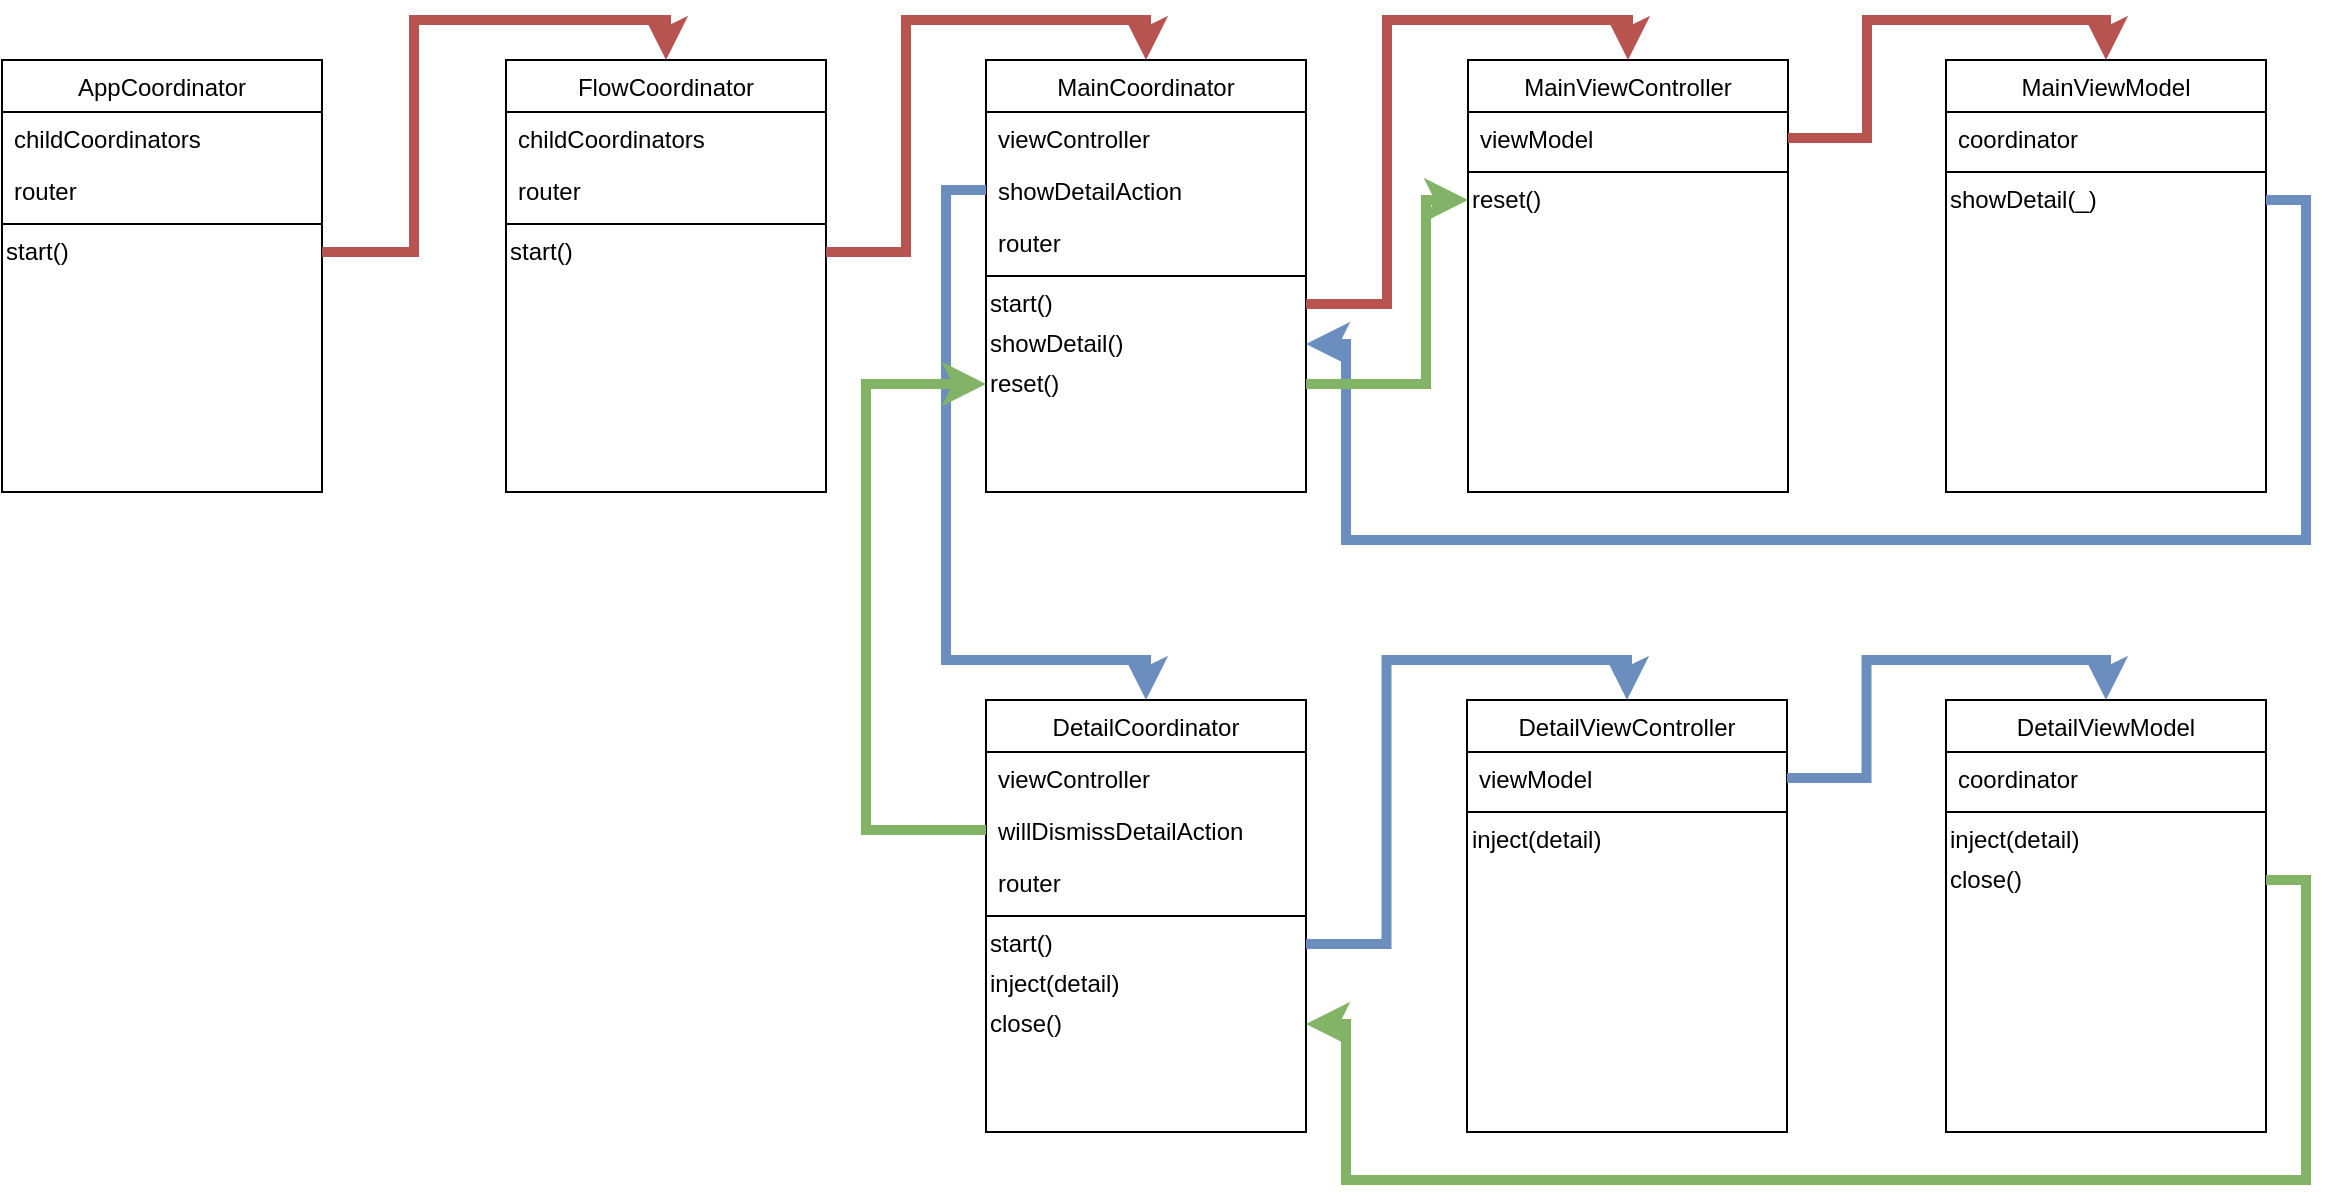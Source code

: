 <mxfile version="14.8.2" type="google"><diagram id="C5RBs43oDa-KdzZeNtuy" name="Page-1"><mxGraphModel dx="1577" dy="747" grid="1" gridSize="10" guides="1" tooltips="1" connect="1" arrows="1" fold="1" page="1" pageScale="1" pageWidth="827" pageHeight="1169" math="0" shadow="0"><root><mxCell id="WIyWlLk6GJQsqaUBKTNV-0"/><mxCell id="WIyWlLk6GJQsqaUBKTNV-1" parent="WIyWlLk6GJQsqaUBKTNV-0"/><mxCell id="zkfFHV4jXpPFQw0GAbJ--17" value="AppCoordinator" style="swimlane;fontStyle=0;align=center;verticalAlign=top;childLayout=stackLayout;horizontal=1;startSize=26;horizontalStack=0;resizeParent=1;resizeLast=0;collapsible=1;marginBottom=0;rounded=0;shadow=0;strokeWidth=1;" parent="WIyWlLk6GJQsqaUBKTNV-1" vertex="1"><mxGeometry x="508" y="120" width="160" height="216" as="geometry"><mxRectangle x="550" y="140" width="160" height="26" as="alternateBounds"/></mxGeometry></mxCell><mxCell id="zkfFHV4jXpPFQw0GAbJ--18" value="childCoordinators" style="text;align=left;verticalAlign=top;spacingLeft=4;spacingRight=4;overflow=hidden;rotatable=0;points=[[0,0.5],[1,0.5]];portConstraint=eastwest;" parent="zkfFHV4jXpPFQw0GAbJ--17" vertex="1"><mxGeometry y="26" width="160" height="26" as="geometry"/></mxCell><mxCell id="SY-Rbjt2_vjkwWHA4zrH-46" value="router" style="text;align=left;verticalAlign=top;spacingLeft=4;spacingRight=4;overflow=hidden;rotatable=0;points=[[0,0.5],[1,0.5]];portConstraint=eastwest;" vertex="1" parent="zkfFHV4jXpPFQw0GAbJ--17"><mxGeometry y="52" width="160" height="26" as="geometry"/></mxCell><mxCell id="zkfFHV4jXpPFQw0GAbJ--23" value="" style="line;html=1;strokeWidth=1;align=left;verticalAlign=middle;spacingTop=-1;spacingLeft=3;spacingRight=3;rotatable=0;labelPosition=right;points=[];portConstraint=eastwest;" parent="zkfFHV4jXpPFQw0GAbJ--17" vertex="1"><mxGeometry y="78" width="160" height="8" as="geometry"/></mxCell><mxCell id="SY-Rbjt2_vjkwWHA4zrH-12" value="start()" style="text;html=1;align=left;verticalAlign=middle;resizable=0;points=[];autosize=1;strokeColor=none;" vertex="1" parent="zkfFHV4jXpPFQw0GAbJ--17"><mxGeometry y="86" width="160" height="20" as="geometry"/></mxCell><mxCell id="SY-Rbjt2_vjkwWHA4zrH-0" value="FlowCoordinator" style="swimlane;fontStyle=0;align=center;verticalAlign=top;childLayout=stackLayout;horizontal=1;startSize=26;horizontalStack=0;resizeParent=1;resizeLast=0;collapsible=1;marginBottom=0;rounded=0;shadow=0;strokeWidth=1;" vertex="1" parent="WIyWlLk6GJQsqaUBKTNV-1"><mxGeometry x="760" y="120" width="160" height="216" as="geometry"><mxRectangle x="550" y="140" width="160" height="26" as="alternateBounds"/></mxGeometry></mxCell><mxCell id="SY-Rbjt2_vjkwWHA4zrH-1" value="childCoordinators" style="text;align=left;verticalAlign=top;spacingLeft=4;spacingRight=4;overflow=hidden;rotatable=0;points=[[0,0.5],[1,0.5]];portConstraint=eastwest;" vertex="1" parent="SY-Rbjt2_vjkwWHA4zrH-0"><mxGeometry y="26" width="160" height="26" as="geometry"/></mxCell><mxCell id="SY-Rbjt2_vjkwWHA4zrH-47" value="router" style="text;align=left;verticalAlign=top;spacingLeft=4;spacingRight=4;overflow=hidden;rotatable=0;points=[[0,0.5],[1,0.5]];portConstraint=eastwest;" vertex="1" parent="SY-Rbjt2_vjkwWHA4zrH-0"><mxGeometry y="52" width="160" height="26" as="geometry"/></mxCell><mxCell id="SY-Rbjt2_vjkwWHA4zrH-2" value="" style="line;html=1;strokeWidth=1;align=left;verticalAlign=middle;spacingTop=-1;spacingLeft=3;spacingRight=3;rotatable=0;labelPosition=right;points=[];portConstraint=eastwest;" vertex="1" parent="SY-Rbjt2_vjkwWHA4zrH-0"><mxGeometry y="78" width="160" height="8" as="geometry"/></mxCell><mxCell id="SY-Rbjt2_vjkwWHA4zrH-13" value="start()" style="text;html=1;align=left;verticalAlign=middle;resizable=0;points=[];autosize=1;strokeColor=none;" vertex="1" parent="SY-Rbjt2_vjkwWHA4zrH-0"><mxGeometry y="86" width="160" height="20" as="geometry"/></mxCell><mxCell id="SY-Rbjt2_vjkwWHA4zrH-3" value="MainCoordinator" style="swimlane;fontStyle=0;align=center;verticalAlign=top;childLayout=stackLayout;horizontal=1;startSize=26;horizontalStack=0;resizeParent=1;resizeLast=0;collapsible=1;marginBottom=0;rounded=0;shadow=0;strokeWidth=1;" vertex="1" parent="WIyWlLk6GJQsqaUBKTNV-1"><mxGeometry x="1000" y="120" width="160" height="216" as="geometry"><mxRectangle x="550" y="140" width="160" height="26" as="alternateBounds"/></mxGeometry></mxCell><mxCell id="SY-Rbjt2_vjkwWHA4zrH-4" value="viewController" style="text;align=left;verticalAlign=top;spacingLeft=4;spacingRight=4;overflow=hidden;rotatable=0;points=[[0,0.5],[1,0.5]];portConstraint=eastwest;" vertex="1" parent="SY-Rbjt2_vjkwWHA4zrH-3"><mxGeometry y="26" width="160" height="26" as="geometry"/></mxCell><mxCell id="SY-Rbjt2_vjkwWHA4zrH-31" value="showDetailAction" style="text;align=left;verticalAlign=top;spacingLeft=4;spacingRight=4;overflow=hidden;rotatable=0;points=[[0,0.5],[1,0.5]];portConstraint=eastwest;" vertex="1" parent="SY-Rbjt2_vjkwWHA4zrH-3"><mxGeometry y="52" width="160" height="26" as="geometry"/></mxCell><mxCell id="SY-Rbjt2_vjkwWHA4zrH-48" value="router" style="text;align=left;verticalAlign=top;spacingLeft=4;spacingRight=4;overflow=hidden;rotatable=0;points=[[0,0.5],[1,0.5]];portConstraint=eastwest;" vertex="1" parent="SY-Rbjt2_vjkwWHA4zrH-3"><mxGeometry y="78" width="160" height="26" as="geometry"/></mxCell><mxCell id="SY-Rbjt2_vjkwWHA4zrH-5" value="" style="line;html=1;strokeWidth=1;align=left;verticalAlign=middle;spacingTop=-1;spacingLeft=3;spacingRight=3;rotatable=0;labelPosition=right;points=[];portConstraint=eastwest;" vertex="1" parent="SY-Rbjt2_vjkwWHA4zrH-3"><mxGeometry y="104" width="160" height="8" as="geometry"/></mxCell><mxCell id="SY-Rbjt2_vjkwWHA4zrH-33" value="start()" style="text;html=1;align=left;verticalAlign=middle;resizable=0;points=[];autosize=1;strokeColor=none;" vertex="1" parent="SY-Rbjt2_vjkwWHA4zrH-3"><mxGeometry y="112" width="160" height="20" as="geometry"/></mxCell><mxCell id="SY-Rbjt2_vjkwWHA4zrH-35" value="showDetail()" style="text;html=1;align=left;verticalAlign=middle;resizable=0;points=[];autosize=1;strokeColor=none;" vertex="1" parent="SY-Rbjt2_vjkwWHA4zrH-3"><mxGeometry y="132" width="160" height="20" as="geometry"/></mxCell><mxCell id="SY-Rbjt2_vjkwWHA4zrH-36" value="reset()" style="text;html=1;align=left;verticalAlign=middle;resizable=0;points=[];autosize=1;strokeColor=none;" vertex="1" parent="SY-Rbjt2_vjkwWHA4zrH-3"><mxGeometry y="152" width="160" height="20" as="geometry"/></mxCell><mxCell id="SY-Rbjt2_vjkwWHA4zrH-6" value="MainViewController" style="swimlane;fontStyle=0;align=center;verticalAlign=top;childLayout=stackLayout;horizontal=1;startSize=26;horizontalStack=0;resizeParent=1;resizeLast=0;collapsible=1;marginBottom=0;rounded=0;shadow=0;strokeWidth=1;" vertex="1" parent="WIyWlLk6GJQsqaUBKTNV-1"><mxGeometry x="1241" y="120" width="160" height="216" as="geometry"><mxRectangle x="550" y="140" width="160" height="26" as="alternateBounds"/></mxGeometry></mxCell><mxCell id="SY-Rbjt2_vjkwWHA4zrH-7" value="viewModel" style="text;align=left;verticalAlign=top;spacingLeft=4;spacingRight=4;overflow=hidden;rotatable=0;points=[[0,0.5],[1,0.5]];portConstraint=eastwest;" vertex="1" parent="SY-Rbjt2_vjkwWHA4zrH-6"><mxGeometry y="26" width="160" height="26" as="geometry"/></mxCell><mxCell id="SY-Rbjt2_vjkwWHA4zrH-8" value="" style="line;html=1;strokeWidth=1;align=left;verticalAlign=middle;spacingTop=-1;spacingLeft=3;spacingRight=3;rotatable=0;labelPosition=right;points=[];portConstraint=eastwest;" vertex="1" parent="SY-Rbjt2_vjkwWHA4zrH-6"><mxGeometry y="52" width="160" height="8" as="geometry"/></mxCell><mxCell id="SY-Rbjt2_vjkwWHA4zrH-39" value="reset()" style="text;html=1;align=left;verticalAlign=middle;resizable=0;points=[];autosize=1;strokeColor=none;" vertex="1" parent="SY-Rbjt2_vjkwWHA4zrH-6"><mxGeometry y="60" width="160" height="20" as="geometry"/></mxCell><mxCell id="SY-Rbjt2_vjkwWHA4zrH-9" value="MainViewModel" style="swimlane;fontStyle=0;align=center;verticalAlign=top;childLayout=stackLayout;horizontal=1;startSize=26;horizontalStack=0;resizeParent=1;resizeLast=0;collapsible=1;marginBottom=0;rounded=0;shadow=0;strokeWidth=1;" vertex="1" parent="WIyWlLk6GJQsqaUBKTNV-1"><mxGeometry x="1480" y="120" width="160" height="216" as="geometry"><mxRectangle x="550" y="140" width="160" height="26" as="alternateBounds"/></mxGeometry></mxCell><mxCell id="SY-Rbjt2_vjkwWHA4zrH-10" value="coordinator" style="text;align=left;verticalAlign=top;spacingLeft=4;spacingRight=4;overflow=hidden;rotatable=0;points=[[0,0.5],[1,0.5]];portConstraint=eastwest;" vertex="1" parent="SY-Rbjt2_vjkwWHA4zrH-9"><mxGeometry y="26" width="160" height="26" as="geometry"/></mxCell><mxCell id="SY-Rbjt2_vjkwWHA4zrH-11" value="" style="line;html=1;strokeWidth=1;align=left;verticalAlign=middle;spacingTop=-1;spacingLeft=3;spacingRight=3;rotatable=0;labelPosition=right;points=[];portConstraint=eastwest;" vertex="1" parent="SY-Rbjt2_vjkwWHA4zrH-9"><mxGeometry y="52" width="160" height="8" as="geometry"/></mxCell><mxCell id="SY-Rbjt2_vjkwWHA4zrH-41" value="showDetail(_)" style="text;html=1;align=left;verticalAlign=middle;resizable=0;points=[];autosize=1;strokeColor=none;" vertex="1" parent="SY-Rbjt2_vjkwWHA4zrH-9"><mxGeometry y="60" width="160" height="20" as="geometry"/></mxCell><mxCell id="SY-Rbjt2_vjkwWHA4zrH-14" style="edgeStyle=orthogonalEdgeStyle;rounded=0;orthogonalLoop=1;jettySize=auto;html=1;entryX=0.5;entryY=0;entryDx=0;entryDy=0;entryPerimeter=0;fillColor=#f8cecc;strokeColor=#b85450;strokeWidth=5;" edge="1" parent="WIyWlLk6GJQsqaUBKTNV-1" source="SY-Rbjt2_vjkwWHA4zrH-12" target="SY-Rbjt2_vjkwWHA4zrH-0"><mxGeometry relative="1" as="geometry"/></mxCell><mxCell id="SY-Rbjt2_vjkwWHA4zrH-15" value="DetailCoordinator" style="swimlane;fontStyle=0;align=center;verticalAlign=top;childLayout=stackLayout;horizontal=1;startSize=26;horizontalStack=0;resizeParent=1;resizeLast=0;collapsible=1;marginBottom=0;rounded=0;shadow=0;strokeWidth=1;" vertex="1" parent="WIyWlLk6GJQsqaUBKTNV-1"><mxGeometry x="1000" y="440" width="160" height="216" as="geometry"><mxRectangle x="550" y="140" width="160" height="26" as="alternateBounds"/></mxGeometry></mxCell><mxCell id="SY-Rbjt2_vjkwWHA4zrH-16" value="viewController" style="text;align=left;verticalAlign=top;spacingLeft=4;spacingRight=4;overflow=hidden;rotatable=0;points=[[0,0.5],[1,0.5]];portConstraint=eastwest;" vertex="1" parent="SY-Rbjt2_vjkwWHA4zrH-15"><mxGeometry y="26" width="160" height="26" as="geometry"/></mxCell><mxCell id="SY-Rbjt2_vjkwWHA4zrH-32" value="willDismissDetailAction" style="text;align=left;verticalAlign=top;spacingLeft=4;spacingRight=4;overflow=hidden;rotatable=0;points=[[0,0.5],[1,0.5]];portConstraint=eastwest;" vertex="1" parent="SY-Rbjt2_vjkwWHA4zrH-15"><mxGeometry y="52" width="160" height="26" as="geometry"/></mxCell><mxCell id="SY-Rbjt2_vjkwWHA4zrH-49" value="router" style="text;align=left;verticalAlign=top;spacingLeft=4;spacingRight=4;overflow=hidden;rotatable=0;points=[[0,0.5],[1,0.5]];portConstraint=eastwest;" vertex="1" parent="SY-Rbjt2_vjkwWHA4zrH-15"><mxGeometry y="78" width="160" height="26" as="geometry"/></mxCell><mxCell id="SY-Rbjt2_vjkwWHA4zrH-17" value="" style="line;html=1;strokeWidth=1;align=left;verticalAlign=middle;spacingTop=-1;spacingLeft=3;spacingRight=3;rotatable=0;labelPosition=right;points=[];portConstraint=eastwest;" vertex="1" parent="SY-Rbjt2_vjkwWHA4zrH-15"><mxGeometry y="104" width="160" height="8" as="geometry"/></mxCell><mxCell id="SY-Rbjt2_vjkwWHA4zrH-34" value="start()" style="text;html=1;align=left;verticalAlign=middle;resizable=0;points=[];autosize=1;strokeColor=none;" vertex="1" parent="SY-Rbjt2_vjkwWHA4zrH-15"><mxGeometry y="112" width="160" height="20" as="geometry"/></mxCell><mxCell id="SY-Rbjt2_vjkwWHA4zrH-38" value="inject(detail)" style="text;html=1;align=left;verticalAlign=middle;resizable=0;points=[];autosize=1;strokeColor=none;" vertex="1" parent="SY-Rbjt2_vjkwWHA4zrH-15"><mxGeometry y="132" width="160" height="20" as="geometry"/></mxCell><mxCell id="SY-Rbjt2_vjkwWHA4zrH-42" value="close()" style="text;html=1;align=left;verticalAlign=middle;resizable=0;points=[];autosize=1;strokeColor=none;" vertex="1" parent="SY-Rbjt2_vjkwWHA4zrH-15"><mxGeometry y="152" width="160" height="20" as="geometry"/></mxCell><mxCell id="SY-Rbjt2_vjkwWHA4zrH-18" value="DetailViewController" style="swimlane;fontStyle=0;align=center;verticalAlign=top;childLayout=stackLayout;horizontal=1;startSize=26;horizontalStack=0;resizeParent=1;resizeLast=0;collapsible=1;marginBottom=0;rounded=0;shadow=0;strokeWidth=1;" vertex="1" parent="WIyWlLk6GJQsqaUBKTNV-1"><mxGeometry x="1240.5" y="440" width="160" height="216" as="geometry"><mxRectangle x="550" y="140" width="160" height="26" as="alternateBounds"/></mxGeometry></mxCell><mxCell id="SY-Rbjt2_vjkwWHA4zrH-19" value="viewModel" style="text;align=left;verticalAlign=top;spacingLeft=4;spacingRight=4;overflow=hidden;rotatable=0;points=[[0,0.5],[1,0.5]];portConstraint=eastwest;" vertex="1" parent="SY-Rbjt2_vjkwWHA4zrH-18"><mxGeometry y="26" width="160" height="26" as="geometry"/></mxCell><mxCell id="SY-Rbjt2_vjkwWHA4zrH-20" value="" style="line;html=1;strokeWidth=1;align=left;verticalAlign=middle;spacingTop=-1;spacingLeft=3;spacingRight=3;rotatable=0;labelPosition=right;points=[];portConstraint=eastwest;" vertex="1" parent="SY-Rbjt2_vjkwWHA4zrH-18"><mxGeometry y="52" width="160" height="8" as="geometry"/></mxCell><mxCell id="SY-Rbjt2_vjkwWHA4zrH-43" value="inject(detail)" style="text;html=1;align=left;verticalAlign=middle;resizable=0;points=[];autosize=1;strokeColor=none;" vertex="1" parent="SY-Rbjt2_vjkwWHA4zrH-18"><mxGeometry y="60" width="160" height="20" as="geometry"/></mxCell><mxCell id="SY-Rbjt2_vjkwWHA4zrH-21" value="DetailViewModel" style="swimlane;fontStyle=0;align=center;verticalAlign=top;childLayout=stackLayout;horizontal=1;startSize=26;horizontalStack=0;resizeParent=1;resizeLast=0;collapsible=1;marginBottom=0;rounded=0;shadow=0;strokeWidth=1;" vertex="1" parent="WIyWlLk6GJQsqaUBKTNV-1"><mxGeometry x="1480" y="440" width="160" height="216" as="geometry"><mxRectangle x="550" y="140" width="160" height="26" as="alternateBounds"/></mxGeometry></mxCell><mxCell id="SY-Rbjt2_vjkwWHA4zrH-22" value="coordinator" style="text;align=left;verticalAlign=top;spacingLeft=4;spacingRight=4;overflow=hidden;rotatable=0;points=[[0,0.5],[1,0.5]];portConstraint=eastwest;" vertex="1" parent="SY-Rbjt2_vjkwWHA4zrH-21"><mxGeometry y="26" width="160" height="26" as="geometry"/></mxCell><mxCell id="SY-Rbjt2_vjkwWHA4zrH-23" value="" style="line;html=1;strokeWidth=1;align=left;verticalAlign=middle;spacingTop=-1;spacingLeft=3;spacingRight=3;rotatable=0;labelPosition=right;points=[];portConstraint=eastwest;" vertex="1" parent="SY-Rbjt2_vjkwWHA4zrH-21"><mxGeometry y="52" width="160" height="8" as="geometry"/></mxCell><mxCell id="SY-Rbjt2_vjkwWHA4zrH-44" value="inject(detail)" style="text;html=1;align=left;verticalAlign=middle;resizable=0;points=[];autosize=1;strokeColor=none;" vertex="1" parent="SY-Rbjt2_vjkwWHA4zrH-21"><mxGeometry y="60" width="160" height="20" as="geometry"/></mxCell><mxCell id="SY-Rbjt2_vjkwWHA4zrH-45" value="close()" style="text;html=1;align=left;verticalAlign=middle;resizable=0;points=[];autosize=1;strokeColor=none;" vertex="1" parent="SY-Rbjt2_vjkwWHA4zrH-21"><mxGeometry y="80" width="160" height="20" as="geometry"/></mxCell><mxCell id="SY-Rbjt2_vjkwWHA4zrH-24" style="edgeStyle=orthogonalEdgeStyle;rounded=0;orthogonalLoop=1;jettySize=auto;html=1;entryX=0.5;entryY=0;entryDx=0;entryDy=0;fillColor=#f8cecc;strokeColor=#b85450;strokeWidth=5;" edge="1" parent="WIyWlLk6GJQsqaUBKTNV-1" source="SY-Rbjt2_vjkwWHA4zrH-7" target="SY-Rbjt2_vjkwWHA4zrH-9"><mxGeometry relative="1" as="geometry"/></mxCell><mxCell id="SY-Rbjt2_vjkwWHA4zrH-25" style="edgeStyle=orthogonalEdgeStyle;rounded=0;orthogonalLoop=1;jettySize=auto;html=1;entryX=0.5;entryY=0;entryDx=0;entryDy=0;fillColor=#dae8fc;strokeColor=#6c8ebf;strokeWidth=5;" edge="1" parent="WIyWlLk6GJQsqaUBKTNV-1" source="SY-Rbjt2_vjkwWHA4zrH-19" target="SY-Rbjt2_vjkwWHA4zrH-21"><mxGeometry relative="1" as="geometry"/></mxCell><mxCell id="SY-Rbjt2_vjkwWHA4zrH-26" style="edgeStyle=orthogonalEdgeStyle;rounded=0;orthogonalLoop=1;jettySize=auto;html=1;entryX=0.5;entryY=0;entryDx=0;entryDy=0;fillColor=#f8cecc;strokeColor=#b85450;strokeWidth=5;" edge="1" parent="WIyWlLk6GJQsqaUBKTNV-1" source="SY-Rbjt2_vjkwWHA4zrH-33" target="SY-Rbjt2_vjkwWHA4zrH-6"><mxGeometry relative="1" as="geometry"/></mxCell><mxCell id="SY-Rbjt2_vjkwWHA4zrH-28" style="edgeStyle=orthogonalEdgeStyle;rounded=0;orthogonalLoop=1;jettySize=auto;html=1;entryX=0.5;entryY=0;entryDx=0;entryDy=0;fillColor=#dae8fc;strokeColor=#6c8ebf;strokeWidth=5;" edge="1" parent="WIyWlLk6GJQsqaUBKTNV-1" source="SY-Rbjt2_vjkwWHA4zrH-34" target="SY-Rbjt2_vjkwWHA4zrH-18"><mxGeometry relative="1" as="geometry"/></mxCell><mxCell id="SY-Rbjt2_vjkwWHA4zrH-29" style="edgeStyle=orthogonalEdgeStyle;rounded=0;orthogonalLoop=1;jettySize=auto;html=1;entryX=0.5;entryY=0;entryDx=0;entryDy=0;fillColor=#f8cecc;strokeColor=#b85450;strokeWidth=5;" edge="1" parent="WIyWlLk6GJQsqaUBKTNV-1" source="SY-Rbjt2_vjkwWHA4zrH-13" target="SY-Rbjt2_vjkwWHA4zrH-3"><mxGeometry relative="1" as="geometry"/></mxCell><mxCell id="SY-Rbjt2_vjkwWHA4zrH-30" style="edgeStyle=orthogonalEdgeStyle;rounded=0;orthogonalLoop=1;jettySize=auto;html=1;entryX=0.5;entryY=0;entryDx=0;entryDy=0;fillColor=#dae8fc;strokeColor=#6c8ebf;strokeWidth=5;" edge="1" parent="WIyWlLk6GJQsqaUBKTNV-1" source="SY-Rbjt2_vjkwWHA4zrH-31" target="SY-Rbjt2_vjkwWHA4zrH-15"><mxGeometry relative="1" as="geometry"><mxPoint x="1000" y="500" as="targetPoint"/><Array as="points"><mxPoint x="980" y="185"/><mxPoint x="980" y="420"/><mxPoint x="1080" y="420"/></Array></mxGeometry></mxCell><mxCell id="SY-Rbjt2_vjkwWHA4zrH-50" style="edgeStyle=orthogonalEdgeStyle;rounded=0;orthogonalLoop=1;jettySize=auto;html=1;fillColor=#dae8fc;strokeColor=#6c8ebf;strokeWidth=5;" edge="1" parent="WIyWlLk6GJQsqaUBKTNV-1" source="SY-Rbjt2_vjkwWHA4zrH-41" target="SY-Rbjt2_vjkwWHA4zrH-35"><mxGeometry relative="1" as="geometry"><mxPoint x="1010" y="40" as="targetPoint"/><Array as="points"><mxPoint x="1660" y="190"/><mxPoint x="1660" y="360"/><mxPoint x="1180" y="360"/><mxPoint x="1180" y="262"/></Array></mxGeometry></mxCell><mxCell id="SY-Rbjt2_vjkwWHA4zrH-51" style="edgeStyle=orthogonalEdgeStyle;rounded=0;orthogonalLoop=1;jettySize=auto;html=1;fillColor=#d5e8d4;strokeColor=#82b366;strokeWidth=5;" edge="1" parent="WIyWlLk6GJQsqaUBKTNV-1" source="SY-Rbjt2_vjkwWHA4zrH-45" target="SY-Rbjt2_vjkwWHA4zrH-42"><mxGeometry relative="1" as="geometry"><Array as="points"><mxPoint x="1660" y="530"/><mxPoint x="1660" y="680"/><mxPoint x="1180" y="680"/><mxPoint x="1180" y="602"/></Array></mxGeometry></mxCell><mxCell id="SY-Rbjt2_vjkwWHA4zrH-52" style="edgeStyle=orthogonalEdgeStyle;rounded=0;orthogonalLoop=1;jettySize=auto;html=1;fillColor=#d5e8d4;strokeColor=#82b366;strokeWidth=5;" edge="1" parent="WIyWlLk6GJQsqaUBKTNV-1" source="SY-Rbjt2_vjkwWHA4zrH-32" target="SY-Rbjt2_vjkwWHA4zrH-36"><mxGeometry relative="1" as="geometry"><Array as="points"><mxPoint x="940" y="505"/><mxPoint x="940" y="282"/></Array></mxGeometry></mxCell><mxCell id="SY-Rbjt2_vjkwWHA4zrH-53" style="edgeStyle=orthogonalEdgeStyle;rounded=0;orthogonalLoop=1;jettySize=auto;html=1;fillColor=#d5e8d4;strokeColor=#82b366;strokeWidth=5;" edge="1" parent="WIyWlLk6GJQsqaUBKTNV-1" source="SY-Rbjt2_vjkwWHA4zrH-36" target="SY-Rbjt2_vjkwWHA4zrH-39"><mxGeometry relative="1" as="geometry"><Array as="points"><mxPoint x="1220" y="282"/><mxPoint x="1220" y="190"/></Array></mxGeometry></mxCell></root></mxGraphModel></diagram></mxfile>
